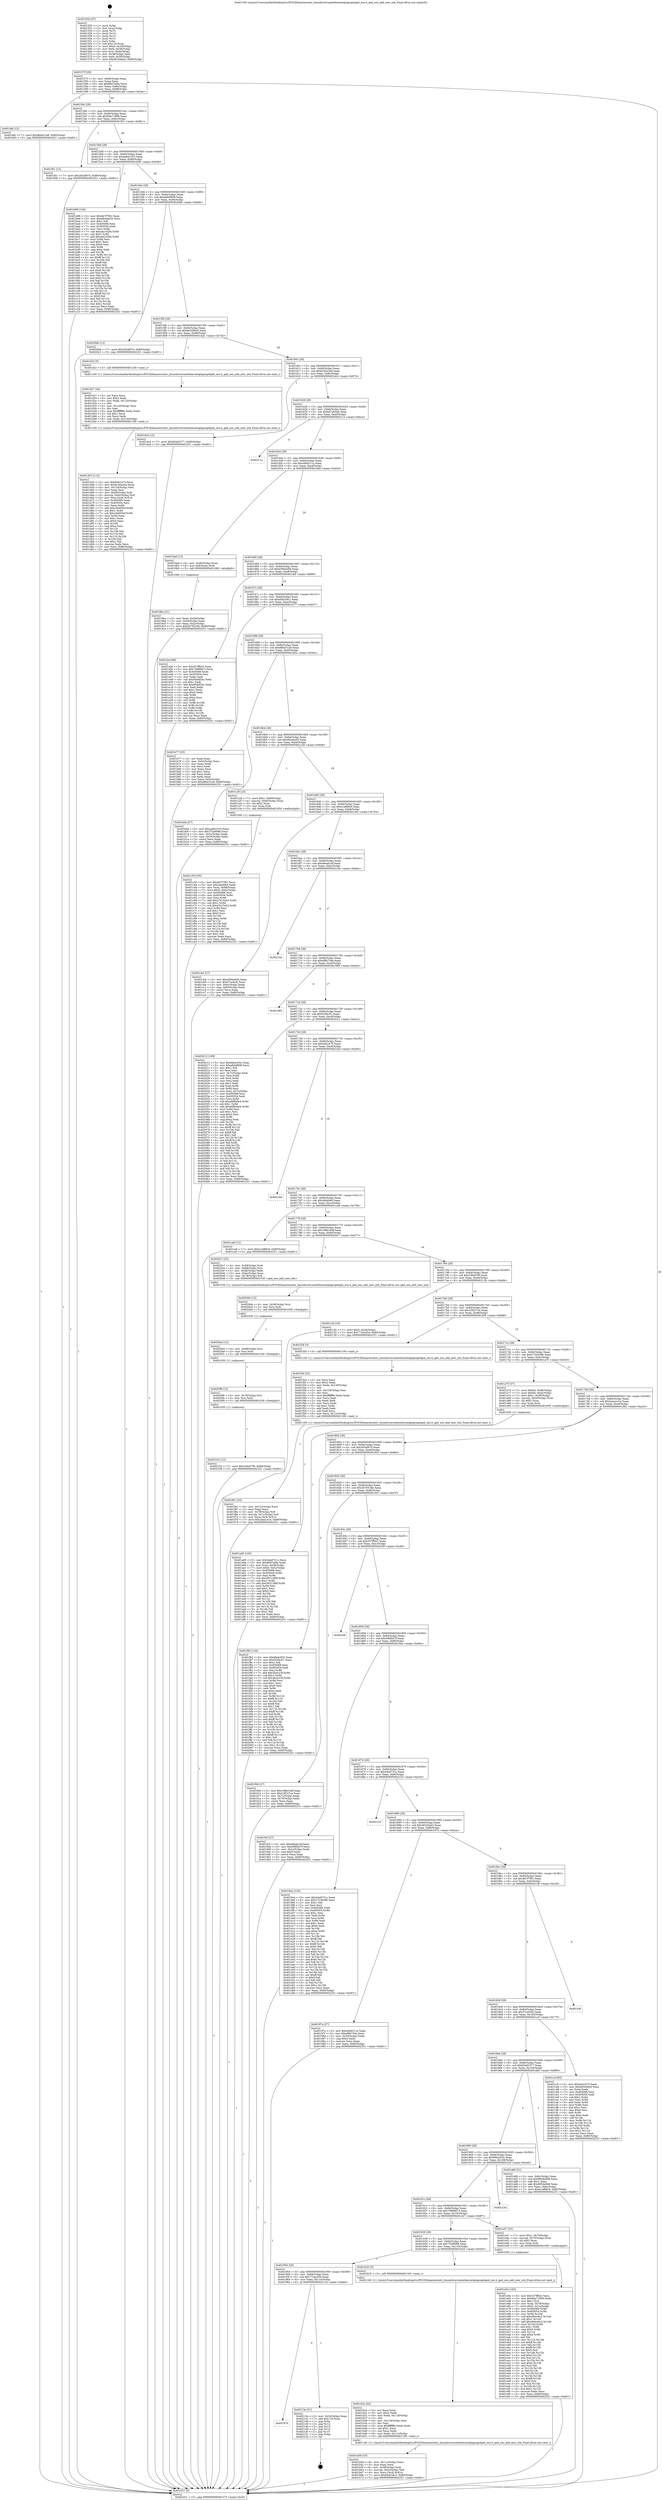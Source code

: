 digraph "0x401550" {
  label = "0x401550 (/mnt/c/Users/mathe/Desktop/tcc/POCII/binaries/extr_linuxdriversnetethernetqlogicqedqed_ooo.h_qed_ooo_add_new_isle_Final-ollvm.out::main(0))"
  labelloc = "t"
  node[shape=record]

  Entry [label="",width=0.3,height=0.3,shape=circle,fillcolor=black,style=filled]
  "0x40157f" [label="{
     0x40157f [29]\l
     | [instrs]\l
     &nbsp;&nbsp;0x40157f \<+3\>: mov -0x80(%rbp),%eax\l
     &nbsp;&nbsp;0x401582 \<+2\>: mov %eax,%ecx\l
     &nbsp;&nbsp;0x401584 \<+6\>: sub $0x89d7af4e,%ecx\l
     &nbsp;&nbsp;0x40158a \<+6\>: mov %eax,-0x84(%rbp)\l
     &nbsp;&nbsp;0x401590 \<+6\>: mov %ecx,-0x88(%rbp)\l
     &nbsp;&nbsp;0x401596 \<+6\>: je 0000000000401afe \<main+0x5ae\>\l
  }"]
  "0x401afe" [label="{
     0x401afe [12]\l
     | [instrs]\l
     &nbsp;&nbsp;0x401afe \<+7\>: movl $0xd6be31a9,-0x80(%rbp)\l
     &nbsp;&nbsp;0x401b05 \<+5\>: jmp 0000000000402251 \<main+0xd01\>\l
  }"]
  "0x40159c" [label="{
     0x40159c [28]\l
     | [instrs]\l
     &nbsp;&nbsp;0x40159c \<+5\>: jmp 00000000004015a1 \<main+0x51\>\l
     &nbsp;&nbsp;0x4015a1 \<+6\>: mov -0x84(%rbp),%eax\l
     &nbsp;&nbsp;0x4015a7 \<+5\>: sub $0x9da71899,%eax\l
     &nbsp;&nbsp;0x4015ac \<+6\>: mov %eax,-0x8c(%rbp)\l
     &nbsp;&nbsp;0x4015b2 \<+6\>: je 0000000000401f01 \<main+0x9b1\>\l
  }"]
  Exit [label="",width=0.3,height=0.3,shape=circle,fillcolor=black,style=filled,peripheries=2]
  "0x401f01" [label="{
     0x401f01 [12]\l
     | [instrs]\l
     &nbsp;&nbsp;0x401f01 \<+7\>: movl $0x2b5af97d,-0x80(%rbp)\l
     &nbsp;&nbsp;0x401f08 \<+5\>: jmp 0000000000402251 \<main+0xd01\>\l
  }"]
  "0x4015b8" [label="{
     0x4015b8 [28]\l
     | [instrs]\l
     &nbsp;&nbsp;0x4015b8 \<+5\>: jmp 00000000004015bd \<main+0x6d\>\l
     &nbsp;&nbsp;0x4015bd \<+6\>: mov -0x84(%rbp),%eax\l
     &nbsp;&nbsp;0x4015c3 \<+5\>: sub $0xaa843103,%eax\l
     &nbsp;&nbsp;0x4015c8 \<+6\>: mov %eax,-0x90(%rbp)\l
     &nbsp;&nbsp;0x4015ce \<+6\>: je 0000000000401b98 \<main+0x648\>\l
  }"]
  "0x401970" [label="{
     0x401970\l
  }", style=dashed]
  "0x401b98" [label="{
     0x401b98 [144]\l
     | [instrs]\l
     &nbsp;&nbsp;0x401b98 \<+5\>: mov $0x4b7f7f91,%eax\l
     &nbsp;&nbsp;0x401b9d \<+5\>: mov $0xd92ebe55,%ecx\l
     &nbsp;&nbsp;0x401ba2 \<+2\>: mov $0x1,%dl\l
     &nbsp;&nbsp;0x401ba4 \<+7\>: mov 0x405068,%esi\l
     &nbsp;&nbsp;0x401bab \<+7\>: mov 0x405054,%edi\l
     &nbsp;&nbsp;0x401bb2 \<+3\>: mov %esi,%r8d\l
     &nbsp;&nbsp;0x401bb5 \<+7\>: sub $0xaea1d2f4,%r8d\l
     &nbsp;&nbsp;0x401bbc \<+4\>: sub $0x1,%r8d\l
     &nbsp;&nbsp;0x401bc0 \<+7\>: add $0xaea1d2f4,%r8d\l
     &nbsp;&nbsp;0x401bc7 \<+4\>: imul %r8d,%esi\l
     &nbsp;&nbsp;0x401bcb \<+3\>: and $0x1,%esi\l
     &nbsp;&nbsp;0x401bce \<+3\>: cmp $0x0,%esi\l
     &nbsp;&nbsp;0x401bd1 \<+4\>: sete %r9b\l
     &nbsp;&nbsp;0x401bd5 \<+3\>: cmp $0xa,%edi\l
     &nbsp;&nbsp;0x401bd8 \<+4\>: setl %r10b\l
     &nbsp;&nbsp;0x401bdc \<+3\>: mov %r9b,%r11b\l
     &nbsp;&nbsp;0x401bdf \<+4\>: xor $0xff,%r11b\l
     &nbsp;&nbsp;0x401be3 \<+3\>: mov %r10b,%bl\l
     &nbsp;&nbsp;0x401be6 \<+3\>: xor $0xff,%bl\l
     &nbsp;&nbsp;0x401be9 \<+3\>: xor $0x0,%dl\l
     &nbsp;&nbsp;0x401bec \<+3\>: mov %r11b,%r14b\l
     &nbsp;&nbsp;0x401bef \<+4\>: and $0x0,%r14b\l
     &nbsp;&nbsp;0x401bf3 \<+3\>: and %dl,%r9b\l
     &nbsp;&nbsp;0x401bf6 \<+3\>: mov %bl,%r15b\l
     &nbsp;&nbsp;0x401bf9 \<+4\>: and $0x0,%r15b\l
     &nbsp;&nbsp;0x401bfd \<+3\>: and %dl,%r10b\l
     &nbsp;&nbsp;0x401c00 \<+3\>: or %r9b,%r14b\l
     &nbsp;&nbsp;0x401c03 \<+3\>: or %r10b,%r15b\l
     &nbsp;&nbsp;0x401c06 \<+3\>: xor %r15b,%r14b\l
     &nbsp;&nbsp;0x401c09 \<+3\>: or %bl,%r11b\l
     &nbsp;&nbsp;0x401c0c \<+4\>: xor $0xff,%r11b\l
     &nbsp;&nbsp;0x401c10 \<+3\>: or $0x0,%dl\l
     &nbsp;&nbsp;0x401c13 \<+3\>: and %dl,%r11b\l
     &nbsp;&nbsp;0x401c16 \<+3\>: or %r11b,%r14b\l
     &nbsp;&nbsp;0x401c19 \<+4\>: test $0x1,%r14b\l
     &nbsp;&nbsp;0x401c1d \<+3\>: cmovne %ecx,%eax\l
     &nbsp;&nbsp;0x401c20 \<+3\>: mov %eax,-0x80(%rbp)\l
     &nbsp;&nbsp;0x401c23 \<+5\>: jmp 0000000000402251 \<main+0xd01\>\l
  }"]
  "0x4015d4" [label="{
     0x4015d4 [28]\l
     | [instrs]\l
     &nbsp;&nbsp;0x4015d4 \<+5\>: jmp 00000000004015d9 \<main+0x89\>\l
     &nbsp;&nbsp;0x4015d9 \<+6\>: mov -0x84(%rbp),%eax\l
     &nbsp;&nbsp;0x4015df \<+5\>: sub $0xafeb9808,%eax\l
     &nbsp;&nbsp;0x4015e4 \<+6\>: mov %eax,-0x94(%rbp)\l
     &nbsp;&nbsp;0x4015ea \<+6\>: je 00000000004020bb \<main+0xb6b\>\l
  }"]
  "0x40213e" [label="{
     0x40213e [21]\l
     | [instrs]\l
     &nbsp;&nbsp;0x40213e \<+3\>: mov -0x34(%rbp),%eax\l
     &nbsp;&nbsp;0x402141 \<+7\>: add $0x118,%rsp\l
     &nbsp;&nbsp;0x402148 \<+1\>: pop %rbx\l
     &nbsp;&nbsp;0x402149 \<+2\>: pop %r12\l
     &nbsp;&nbsp;0x40214b \<+2\>: pop %r13\l
     &nbsp;&nbsp;0x40214d \<+2\>: pop %r14\l
     &nbsp;&nbsp;0x40214f \<+2\>: pop %r15\l
     &nbsp;&nbsp;0x402151 \<+1\>: pop %rbp\l
     &nbsp;&nbsp;0x402152 \<+1\>: ret\l
  }"]
  "0x4020bb" [label="{
     0x4020bb [12]\l
     | [instrs]\l
     &nbsp;&nbsp;0x4020bb \<+7\>: movl $0x2b5af97d,-0x80(%rbp)\l
     &nbsp;&nbsp;0x4020c2 \<+5\>: jmp 0000000000402251 \<main+0xd01\>\l
  }"]
  "0x4015f0" [label="{
     0x4015f0 [28]\l
     | [instrs]\l
     &nbsp;&nbsp;0x4015f0 \<+5\>: jmp 00000000004015f5 \<main+0xa5\>\l
     &nbsp;&nbsp;0x4015f5 \<+6\>: mov -0x84(%rbp),%eax\l
     &nbsp;&nbsp;0x4015fb \<+5\>: sub $0xbb5456c0,%eax\l
     &nbsp;&nbsp;0x401600 \<+6\>: mov %eax,-0x98(%rbp)\l
     &nbsp;&nbsp;0x401606 \<+6\>: je 0000000000401d22 \<main+0x7d2\>\l
  }"]
  "0x402102" [label="{
     0x402102 [12]\l
     | [instrs]\l
     &nbsp;&nbsp;0x402102 \<+7\>: movl $0x236a07f9,-0x80(%rbp)\l
     &nbsp;&nbsp;0x402109 \<+5\>: jmp 0000000000402251 \<main+0xd01\>\l
  }"]
  "0x401d22" [label="{
     0x401d22 [5]\l
     | [instrs]\l
     &nbsp;&nbsp;0x401d22 \<+5\>: call 0000000000401160 \<next_i\>\l
     | [calls]\l
     &nbsp;&nbsp;0x401160 \{1\} (/mnt/c/Users/mathe/Desktop/tcc/POCII/binaries/extr_linuxdriversnetethernetqlogicqedqed_ooo.h_qed_ooo_add_new_isle_Final-ollvm.out::next_i)\l
  }"]
  "0x40160c" [label="{
     0x40160c [28]\l
     | [instrs]\l
     &nbsp;&nbsp;0x40160c \<+5\>: jmp 0000000000401611 \<main+0xc1\>\l
     &nbsp;&nbsp;0x401611 \<+6\>: mov -0x84(%rbp),%eax\l
     &nbsp;&nbsp;0x401617 \<+5\>: sub $0xbc30a3ed,%eax\l
     &nbsp;&nbsp;0x40161c \<+6\>: mov %eax,-0x9c(%rbp)\l
     &nbsp;&nbsp;0x401622 \<+6\>: je 0000000000401dc4 \<main+0x874\>\l
  }"]
  "0x4020f6" [label="{
     0x4020f6 [12]\l
     | [instrs]\l
     &nbsp;&nbsp;0x4020f6 \<+4\>: mov -0x78(%rbp),%rsi\l
     &nbsp;&nbsp;0x4020fa \<+3\>: mov %rsi,%rdi\l
     &nbsp;&nbsp;0x4020fd \<+5\>: call 0000000000401030 \<free@plt\>\l
     | [calls]\l
     &nbsp;&nbsp;0x401030 \{1\} (unknown)\l
  }"]
  "0x401dc4" [label="{
     0x401dc4 [12]\l
     | [instrs]\l
     &nbsp;&nbsp;0x401dc4 \<+7\>: movl $0x65a62377,-0x80(%rbp)\l
     &nbsp;&nbsp;0x401dcb \<+5\>: jmp 0000000000402251 \<main+0xd01\>\l
  }"]
  "0x401628" [label="{
     0x401628 [28]\l
     | [instrs]\l
     &nbsp;&nbsp;0x401628 \<+5\>: jmp 000000000040162d \<main+0xdd\>\l
     &nbsp;&nbsp;0x40162d \<+6\>: mov -0x84(%rbp),%eax\l
     &nbsp;&nbsp;0x401633 \<+5\>: sub $0xbd7ab0a6,%eax\l
     &nbsp;&nbsp;0x401638 \<+6\>: mov %eax,-0xa0(%rbp)\l
     &nbsp;&nbsp;0x40163e \<+6\>: je 000000000040211a \<main+0xbca\>\l
  }"]
  "0x4020ea" [label="{
     0x4020ea [12]\l
     | [instrs]\l
     &nbsp;&nbsp;0x4020ea \<+4\>: mov -0x68(%rbp),%rsi\l
     &nbsp;&nbsp;0x4020ee \<+3\>: mov %rsi,%rdi\l
     &nbsp;&nbsp;0x4020f1 \<+5\>: call 0000000000401030 \<free@plt\>\l
     | [calls]\l
     &nbsp;&nbsp;0x401030 \{1\} (unknown)\l
  }"]
  "0x40211a" [label="{
     0x40211a\l
  }", style=dashed]
  "0x401644" [label="{
     0x401644 [28]\l
     | [instrs]\l
     &nbsp;&nbsp;0x401644 \<+5\>: jmp 0000000000401649 \<main+0xf9\>\l
     &nbsp;&nbsp;0x401649 \<+6\>: mov -0x84(%rbp),%eax\l
     &nbsp;&nbsp;0x40164f \<+5\>: sub $0xc6b8311a,%eax\l
     &nbsp;&nbsp;0x401654 \<+6\>: mov %eax,-0xa4(%rbp)\l
     &nbsp;&nbsp;0x40165a \<+6\>: je 00000000004019ad \<main+0x45d\>\l
  }"]
  "0x4020de" [label="{
     0x4020de [12]\l
     | [instrs]\l
     &nbsp;&nbsp;0x4020de \<+4\>: mov -0x58(%rbp),%rsi\l
     &nbsp;&nbsp;0x4020e2 \<+3\>: mov %rsi,%rdi\l
     &nbsp;&nbsp;0x4020e5 \<+5\>: call 0000000000401030 \<free@plt\>\l
     | [calls]\l
     &nbsp;&nbsp;0x401030 \{1\} (unknown)\l
  }"]
  "0x4019ad" [label="{
     0x4019ad [13]\l
     | [instrs]\l
     &nbsp;&nbsp;0x4019ad \<+4\>: mov -0x40(%rbp),%rax\l
     &nbsp;&nbsp;0x4019b1 \<+4\>: mov 0x8(%rax),%rdi\l
     &nbsp;&nbsp;0x4019b5 \<+5\>: call 0000000000401060 \<atoi@plt\>\l
     | [calls]\l
     &nbsp;&nbsp;0x401060 \{1\} (unknown)\l
  }"]
  "0x401660" [label="{
     0x401660 [28]\l
     | [instrs]\l
     &nbsp;&nbsp;0x401660 \<+5\>: jmp 0000000000401665 \<main+0x115\>\l
     &nbsp;&nbsp;0x401665 \<+6\>: mov -0x84(%rbp),%eax\l
     &nbsp;&nbsp;0x40166b \<+5\>: sub $0xd3944e9d,%eax\l
     &nbsp;&nbsp;0x401670 \<+6\>: mov %eax,-0xa8(%rbp)\l
     &nbsp;&nbsp;0x401676 \<+6\>: je 0000000000401def \<main+0x89f\>\l
  }"]
  "0x401f61" [label="{
     0x401f61 [33]\l
     | [instrs]\l
     &nbsp;&nbsp;0x401f61 \<+6\>: mov -0x12c(%rbp),%ecx\l
     &nbsp;&nbsp;0x401f67 \<+3\>: imul %eax,%ecx\l
     &nbsp;&nbsp;0x401f6a \<+4\>: mov -0x78(%rbp),%r8\l
     &nbsp;&nbsp;0x401f6e \<+4\>: movslq -0x7c(%rbp),%r9\l
     &nbsp;&nbsp;0x401f72 \<+4\>: mov %ecx,(%r8,%r9,4)\l
     &nbsp;&nbsp;0x401f76 \<+7\>: movl $0x2aea1e14,-0x80(%rbp)\l
     &nbsp;&nbsp;0x401f7d \<+5\>: jmp 0000000000402251 \<main+0xd01\>\l
  }"]
  "0x401def" [label="{
     0x401def [88]\l
     | [instrs]\l
     &nbsp;&nbsp;0x401def \<+5\>: mov $0x337ff5e2,%eax\l
     &nbsp;&nbsp;0x401df4 \<+5\>: mov $0x73898813,%ecx\l
     &nbsp;&nbsp;0x401df9 \<+7\>: mov 0x405068,%edx\l
     &nbsp;&nbsp;0x401e00 \<+7\>: mov 0x405054,%esi\l
     &nbsp;&nbsp;0x401e07 \<+2\>: mov %edx,%edi\l
     &nbsp;&nbsp;0x401e09 \<+6\>: sub $0x95ddf24c,%edi\l
     &nbsp;&nbsp;0x401e0f \<+3\>: sub $0x1,%edi\l
     &nbsp;&nbsp;0x401e12 \<+6\>: add $0x95ddf24c,%edi\l
     &nbsp;&nbsp;0x401e18 \<+3\>: imul %edi,%edx\l
     &nbsp;&nbsp;0x401e1b \<+3\>: and $0x1,%edx\l
     &nbsp;&nbsp;0x401e1e \<+3\>: cmp $0x0,%edx\l
     &nbsp;&nbsp;0x401e21 \<+4\>: sete %r8b\l
     &nbsp;&nbsp;0x401e25 \<+3\>: cmp $0xa,%esi\l
     &nbsp;&nbsp;0x401e28 \<+4\>: setl %r9b\l
     &nbsp;&nbsp;0x401e2c \<+3\>: mov %r8b,%r10b\l
     &nbsp;&nbsp;0x401e2f \<+3\>: and %r9b,%r10b\l
     &nbsp;&nbsp;0x401e32 \<+3\>: xor %r9b,%r8b\l
     &nbsp;&nbsp;0x401e35 \<+3\>: or %r8b,%r10b\l
     &nbsp;&nbsp;0x401e38 \<+4\>: test $0x1,%r10b\l
     &nbsp;&nbsp;0x401e3c \<+3\>: cmovne %ecx,%eax\l
     &nbsp;&nbsp;0x401e3f \<+3\>: mov %eax,-0x80(%rbp)\l
     &nbsp;&nbsp;0x401e42 \<+5\>: jmp 0000000000402251 \<main+0xd01\>\l
  }"]
  "0x40167c" [label="{
     0x40167c [28]\l
     | [instrs]\l
     &nbsp;&nbsp;0x40167c \<+5\>: jmp 0000000000401681 \<main+0x131\>\l
     &nbsp;&nbsp;0x401681 \<+6\>: mov -0x84(%rbp),%eax\l
     &nbsp;&nbsp;0x401687 \<+5\>: sub $0xd5dc3dc1,%eax\l
     &nbsp;&nbsp;0x40168c \<+6\>: mov %eax,-0xac(%rbp)\l
     &nbsp;&nbsp;0x401692 \<+6\>: je 0000000000401b77 \<main+0x627\>\l
  }"]
  "0x401f2d" [label="{
     0x401f2d [52]\l
     | [instrs]\l
     &nbsp;&nbsp;0x401f2d \<+2\>: xor %ecx,%ecx\l
     &nbsp;&nbsp;0x401f2f \<+5\>: mov $0x2,%edx\l
     &nbsp;&nbsp;0x401f34 \<+6\>: mov %edx,-0x128(%rbp)\l
     &nbsp;&nbsp;0x401f3a \<+1\>: cltd\l
     &nbsp;&nbsp;0x401f3b \<+6\>: mov -0x128(%rbp),%esi\l
     &nbsp;&nbsp;0x401f41 \<+2\>: idiv %esi\l
     &nbsp;&nbsp;0x401f43 \<+6\>: imul $0xfffffffe,%edx,%edx\l
     &nbsp;&nbsp;0x401f49 \<+2\>: mov %ecx,%edi\l
     &nbsp;&nbsp;0x401f4b \<+2\>: sub %edx,%edi\l
     &nbsp;&nbsp;0x401f4d \<+2\>: mov %ecx,%edx\l
     &nbsp;&nbsp;0x401f4f \<+3\>: sub $0x1,%edx\l
     &nbsp;&nbsp;0x401f52 \<+2\>: add %edx,%edi\l
     &nbsp;&nbsp;0x401f54 \<+2\>: sub %edi,%ecx\l
     &nbsp;&nbsp;0x401f56 \<+6\>: mov %ecx,-0x12c(%rbp)\l
     &nbsp;&nbsp;0x401f5c \<+5\>: call 0000000000401160 \<next_i\>\l
     | [calls]\l
     &nbsp;&nbsp;0x401160 \{1\} (/mnt/c/Users/mathe/Desktop/tcc/POCII/binaries/extr_linuxdriversnetethernetqlogicqedqed_ooo.h_qed_ooo_add_new_isle_Final-ollvm.out::next_i)\l
  }"]
  "0x401b77" [label="{
     0x401b77 [33]\l
     | [instrs]\l
     &nbsp;&nbsp;0x401b77 \<+2\>: xor %eax,%eax\l
     &nbsp;&nbsp;0x401b79 \<+3\>: mov -0x5c(%rbp),%ecx\l
     &nbsp;&nbsp;0x401b7c \<+2\>: mov %eax,%edx\l
     &nbsp;&nbsp;0x401b7e \<+2\>: sub %ecx,%edx\l
     &nbsp;&nbsp;0x401b80 \<+2\>: mov %eax,%ecx\l
     &nbsp;&nbsp;0x401b82 \<+3\>: sub $0x1,%ecx\l
     &nbsp;&nbsp;0x401b85 \<+2\>: add %ecx,%edx\l
     &nbsp;&nbsp;0x401b87 \<+2\>: sub %edx,%eax\l
     &nbsp;&nbsp;0x401b89 \<+3\>: mov %eax,-0x5c(%rbp)\l
     &nbsp;&nbsp;0x401b8c \<+7\>: movl $0xd6be31a9,-0x80(%rbp)\l
     &nbsp;&nbsp;0x401b93 \<+5\>: jmp 0000000000402251 \<main+0xd01\>\l
  }"]
  "0x401698" [label="{
     0x401698 [28]\l
     | [instrs]\l
     &nbsp;&nbsp;0x401698 \<+5\>: jmp 000000000040169d \<main+0x14d\>\l
     &nbsp;&nbsp;0x40169d \<+6\>: mov -0x84(%rbp),%eax\l
     &nbsp;&nbsp;0x4016a3 \<+5\>: sub $0xd6be31a9,%eax\l
     &nbsp;&nbsp;0x4016a8 \<+6\>: mov %eax,-0xb0(%rbp)\l
     &nbsp;&nbsp;0x4016ae \<+6\>: je 0000000000401b0a \<main+0x5ba\>\l
  }"]
  "0x401e5e" [label="{
     0x401e5e [163]\l
     | [instrs]\l
     &nbsp;&nbsp;0x401e5e \<+5\>: mov $0x337ff5e2,%ecx\l
     &nbsp;&nbsp;0x401e63 \<+5\>: mov $0x9da71899,%edx\l
     &nbsp;&nbsp;0x401e68 \<+3\>: mov $0x1,%sil\l
     &nbsp;&nbsp;0x401e6b \<+4\>: mov %rax,-0x78(%rbp)\l
     &nbsp;&nbsp;0x401e6f \<+7\>: movl $0x0,-0x7c(%rbp)\l
     &nbsp;&nbsp;0x401e76 \<+8\>: mov 0x405068,%r8d\l
     &nbsp;&nbsp;0x401e7e \<+8\>: mov 0x405054,%r9d\l
     &nbsp;&nbsp;0x401e86 \<+3\>: mov %r8d,%r10d\l
     &nbsp;&nbsp;0x401e89 \<+7\>: sub $0xe6dcc6c2,%r10d\l
     &nbsp;&nbsp;0x401e90 \<+4\>: sub $0x1,%r10d\l
     &nbsp;&nbsp;0x401e94 \<+7\>: add $0xe6dcc6c2,%r10d\l
     &nbsp;&nbsp;0x401e9b \<+4\>: imul %r10d,%r8d\l
     &nbsp;&nbsp;0x401e9f \<+4\>: and $0x1,%r8d\l
     &nbsp;&nbsp;0x401ea3 \<+4\>: cmp $0x0,%r8d\l
     &nbsp;&nbsp;0x401ea7 \<+4\>: sete %r11b\l
     &nbsp;&nbsp;0x401eab \<+4\>: cmp $0xa,%r9d\l
     &nbsp;&nbsp;0x401eaf \<+3\>: setl %bl\l
     &nbsp;&nbsp;0x401eb2 \<+3\>: mov %r11b,%r14b\l
     &nbsp;&nbsp;0x401eb5 \<+4\>: xor $0xff,%r14b\l
     &nbsp;&nbsp;0x401eb9 \<+3\>: mov %bl,%r15b\l
     &nbsp;&nbsp;0x401ebc \<+4\>: xor $0xff,%r15b\l
     &nbsp;&nbsp;0x401ec0 \<+4\>: xor $0x0,%sil\l
     &nbsp;&nbsp;0x401ec4 \<+3\>: mov %r14b,%r12b\l
     &nbsp;&nbsp;0x401ec7 \<+4\>: and $0x0,%r12b\l
     &nbsp;&nbsp;0x401ecb \<+3\>: and %sil,%r11b\l
     &nbsp;&nbsp;0x401ece \<+3\>: mov %r15b,%r13b\l
     &nbsp;&nbsp;0x401ed1 \<+4\>: and $0x0,%r13b\l
     &nbsp;&nbsp;0x401ed5 \<+3\>: and %sil,%bl\l
     &nbsp;&nbsp;0x401ed8 \<+3\>: or %r11b,%r12b\l
     &nbsp;&nbsp;0x401edb \<+3\>: or %bl,%r13b\l
     &nbsp;&nbsp;0x401ede \<+3\>: xor %r13b,%r12b\l
     &nbsp;&nbsp;0x401ee1 \<+3\>: or %r15b,%r14b\l
     &nbsp;&nbsp;0x401ee4 \<+4\>: xor $0xff,%r14b\l
     &nbsp;&nbsp;0x401ee8 \<+4\>: or $0x0,%sil\l
     &nbsp;&nbsp;0x401eec \<+3\>: and %sil,%r14b\l
     &nbsp;&nbsp;0x401eef \<+3\>: or %r14b,%r12b\l
     &nbsp;&nbsp;0x401ef2 \<+4\>: test $0x1,%r12b\l
     &nbsp;&nbsp;0x401ef6 \<+3\>: cmovne %edx,%ecx\l
     &nbsp;&nbsp;0x401ef9 \<+3\>: mov %ecx,-0x80(%rbp)\l
     &nbsp;&nbsp;0x401efc \<+5\>: jmp 0000000000402251 \<main+0xd01\>\l
  }"]
  "0x401b0a" [label="{
     0x401b0a [27]\l
     | [instrs]\l
     &nbsp;&nbsp;0x401b0a \<+5\>: mov $0xaa843103,%eax\l
     &nbsp;&nbsp;0x401b0f \<+5\>: mov $0x752bf088,%ecx\l
     &nbsp;&nbsp;0x401b14 \<+3\>: mov -0x5c(%rbp),%edx\l
     &nbsp;&nbsp;0x401b17 \<+3\>: cmp -0x50(%rbp),%edx\l
     &nbsp;&nbsp;0x401b1a \<+3\>: cmovl %ecx,%eax\l
     &nbsp;&nbsp;0x401b1d \<+3\>: mov %eax,-0x80(%rbp)\l
     &nbsp;&nbsp;0x401b20 \<+5\>: jmp 0000000000402251 \<main+0xd01\>\l
  }"]
  "0x4016b4" [label="{
     0x4016b4 [28]\l
     | [instrs]\l
     &nbsp;&nbsp;0x4016b4 \<+5\>: jmp 00000000004016b9 \<main+0x169\>\l
     &nbsp;&nbsp;0x4016b9 \<+6\>: mov -0x84(%rbp),%eax\l
     &nbsp;&nbsp;0x4016bf \<+5\>: sub $0xd92ebe55,%eax\l
     &nbsp;&nbsp;0x4016c4 \<+6\>: mov %eax,-0xb4(%rbp)\l
     &nbsp;&nbsp;0x4016ca \<+6\>: je 0000000000401c28 \<main+0x6d8\>\l
  }"]
  "0x401d53" [label="{
     0x401d53 [113]\l
     | [instrs]\l
     &nbsp;&nbsp;0x401d53 \<+5\>: mov $0xbd41b75,%ecx\l
     &nbsp;&nbsp;0x401d58 \<+5\>: mov $0xbc30a3ed,%edx\l
     &nbsp;&nbsp;0x401d5d \<+6\>: mov -0x124(%rbp),%esi\l
     &nbsp;&nbsp;0x401d63 \<+3\>: imul %eax,%esi\l
     &nbsp;&nbsp;0x401d66 \<+4\>: mov -0x68(%rbp),%rdi\l
     &nbsp;&nbsp;0x401d6a \<+4\>: movslq -0x6c(%rbp),%r8\l
     &nbsp;&nbsp;0x401d6e \<+4\>: mov %esi,(%rdi,%r8,4)\l
     &nbsp;&nbsp;0x401d72 \<+7\>: mov 0x405068,%eax\l
     &nbsp;&nbsp;0x401d79 \<+7\>: mov 0x405054,%esi\l
     &nbsp;&nbsp;0x401d80 \<+3\>: mov %eax,%r9d\l
     &nbsp;&nbsp;0x401d83 \<+7\>: add $0xc3dd55ef,%r9d\l
     &nbsp;&nbsp;0x401d8a \<+4\>: sub $0x1,%r9d\l
     &nbsp;&nbsp;0x401d8e \<+7\>: sub $0xc3dd55ef,%r9d\l
     &nbsp;&nbsp;0x401d95 \<+4\>: imul %r9d,%eax\l
     &nbsp;&nbsp;0x401d99 \<+3\>: and $0x1,%eax\l
     &nbsp;&nbsp;0x401d9c \<+3\>: cmp $0x0,%eax\l
     &nbsp;&nbsp;0x401d9f \<+4\>: sete %r10b\l
     &nbsp;&nbsp;0x401da3 \<+3\>: cmp $0xa,%esi\l
     &nbsp;&nbsp;0x401da6 \<+4\>: setl %r11b\l
     &nbsp;&nbsp;0x401daa \<+3\>: mov %r10b,%bl\l
     &nbsp;&nbsp;0x401dad \<+3\>: and %r11b,%bl\l
     &nbsp;&nbsp;0x401db0 \<+3\>: xor %r11b,%r10b\l
     &nbsp;&nbsp;0x401db3 \<+3\>: or %r10b,%bl\l
     &nbsp;&nbsp;0x401db6 \<+3\>: test $0x1,%bl\l
     &nbsp;&nbsp;0x401db9 \<+3\>: cmovne %edx,%ecx\l
     &nbsp;&nbsp;0x401dbc \<+3\>: mov %ecx,-0x80(%rbp)\l
     &nbsp;&nbsp;0x401dbf \<+5\>: jmp 0000000000402251 \<main+0xd01\>\l
  }"]
  "0x401c28" [label="{
     0x401c28 [23]\l
     | [instrs]\l
     &nbsp;&nbsp;0x401c28 \<+7\>: movl $0x1,-0x60(%rbp)\l
     &nbsp;&nbsp;0x401c2f \<+4\>: movslq -0x60(%rbp),%rax\l
     &nbsp;&nbsp;0x401c33 \<+4\>: shl $0x2,%rax\l
     &nbsp;&nbsp;0x401c37 \<+3\>: mov %rax,%rdi\l
     &nbsp;&nbsp;0x401c3a \<+5\>: call 0000000000401050 \<malloc@plt\>\l
     | [calls]\l
     &nbsp;&nbsp;0x401050 \{1\} (unknown)\l
  }"]
  "0x4016d0" [label="{
     0x4016d0 [28]\l
     | [instrs]\l
     &nbsp;&nbsp;0x4016d0 \<+5\>: jmp 00000000004016d5 \<main+0x185\>\l
     &nbsp;&nbsp;0x4016d5 \<+6\>: mov -0x84(%rbp),%eax\l
     &nbsp;&nbsp;0x4016db \<+5\>: sub $0xe1af86c9,%eax\l
     &nbsp;&nbsp;0x4016e0 \<+6\>: mov %eax,-0xb8(%rbp)\l
     &nbsp;&nbsp;0x4016e6 \<+6\>: je 0000000000401cb4 \<main+0x764\>\l
  }"]
  "0x401d27" [label="{
     0x401d27 [44]\l
     | [instrs]\l
     &nbsp;&nbsp;0x401d27 \<+2\>: xor %ecx,%ecx\l
     &nbsp;&nbsp;0x401d29 \<+5\>: mov $0x2,%edx\l
     &nbsp;&nbsp;0x401d2e \<+6\>: mov %edx,-0x120(%rbp)\l
     &nbsp;&nbsp;0x401d34 \<+1\>: cltd\l
     &nbsp;&nbsp;0x401d35 \<+6\>: mov -0x120(%rbp),%esi\l
     &nbsp;&nbsp;0x401d3b \<+2\>: idiv %esi\l
     &nbsp;&nbsp;0x401d3d \<+6\>: imul $0xfffffffe,%edx,%edx\l
     &nbsp;&nbsp;0x401d43 \<+3\>: sub $0x1,%ecx\l
     &nbsp;&nbsp;0x401d46 \<+2\>: sub %ecx,%edx\l
     &nbsp;&nbsp;0x401d48 \<+6\>: mov %edx,-0x124(%rbp)\l
     &nbsp;&nbsp;0x401d4e \<+5\>: call 0000000000401160 \<next_i\>\l
     | [calls]\l
     &nbsp;&nbsp;0x401160 \{1\} (/mnt/c/Users/mathe/Desktop/tcc/POCII/binaries/extr_linuxdriversnetethernetqlogicqedqed_ooo.h_qed_ooo_add_new_isle_Final-ollvm.out::next_i)\l
  }"]
  "0x401cb4" [label="{
     0x401cb4 [27]\l
     | [instrs]\l
     &nbsp;&nbsp;0x401cb4 \<+5\>: mov $0xd3944e9d,%eax\l
     &nbsp;&nbsp;0x401cb9 \<+5\>: mov $0x57ac6cf2,%ecx\l
     &nbsp;&nbsp;0x401cbe \<+3\>: mov -0x6c(%rbp),%edx\l
     &nbsp;&nbsp;0x401cc1 \<+3\>: cmp -0x60(%rbp),%edx\l
     &nbsp;&nbsp;0x401cc4 \<+3\>: cmovl %ecx,%eax\l
     &nbsp;&nbsp;0x401cc7 \<+3\>: mov %eax,-0x80(%rbp)\l
     &nbsp;&nbsp;0x401cca \<+5\>: jmp 0000000000402251 \<main+0xd01\>\l
  }"]
  "0x4016ec" [label="{
     0x4016ec [28]\l
     | [instrs]\l
     &nbsp;&nbsp;0x4016ec \<+5\>: jmp 00000000004016f1 \<main+0x1a1\>\l
     &nbsp;&nbsp;0x4016f1 \<+6\>: mov -0x84(%rbp),%eax\l
     &nbsp;&nbsp;0x4016f7 \<+5\>: sub $0xe8eab1ef,%eax\l
     &nbsp;&nbsp;0x4016fc \<+6\>: mov %eax,-0xbc(%rbp)\l
     &nbsp;&nbsp;0x401702 \<+6\>: je 000000000040210e \<main+0xbbe\>\l
  }"]
  "0x401c3f" [label="{
     0x401c3f [105]\l
     | [instrs]\l
     &nbsp;&nbsp;0x401c3f \<+5\>: mov $0x4b7f7f91,%ecx\l
     &nbsp;&nbsp;0x401c44 \<+5\>: mov $0xcbb4b84,%edx\l
     &nbsp;&nbsp;0x401c49 \<+4\>: mov %rax,-0x68(%rbp)\l
     &nbsp;&nbsp;0x401c4d \<+7\>: movl $0x0,-0x6c(%rbp)\l
     &nbsp;&nbsp;0x401c54 \<+7\>: mov 0x405068,%esi\l
     &nbsp;&nbsp;0x401c5b \<+8\>: mov 0x405054,%r8d\l
     &nbsp;&nbsp;0x401c63 \<+3\>: mov %esi,%r9d\l
     &nbsp;&nbsp;0x401c66 \<+7\>: add $0xe7b15cb3,%r9d\l
     &nbsp;&nbsp;0x401c6d \<+4\>: sub $0x1,%r9d\l
     &nbsp;&nbsp;0x401c71 \<+7\>: sub $0xe7b15cb3,%r9d\l
     &nbsp;&nbsp;0x401c78 \<+4\>: imul %r9d,%esi\l
     &nbsp;&nbsp;0x401c7c \<+3\>: and $0x1,%esi\l
     &nbsp;&nbsp;0x401c7f \<+3\>: cmp $0x0,%esi\l
     &nbsp;&nbsp;0x401c82 \<+4\>: sete %r10b\l
     &nbsp;&nbsp;0x401c86 \<+4\>: cmp $0xa,%r8d\l
     &nbsp;&nbsp;0x401c8a \<+4\>: setl %r11b\l
     &nbsp;&nbsp;0x401c8e \<+3\>: mov %r10b,%bl\l
     &nbsp;&nbsp;0x401c91 \<+3\>: and %r11b,%bl\l
     &nbsp;&nbsp;0x401c94 \<+3\>: xor %r11b,%r10b\l
     &nbsp;&nbsp;0x401c97 \<+3\>: or %r10b,%bl\l
     &nbsp;&nbsp;0x401c9a \<+3\>: test $0x1,%bl\l
     &nbsp;&nbsp;0x401c9d \<+3\>: cmovne %edx,%ecx\l
     &nbsp;&nbsp;0x401ca0 \<+3\>: mov %ecx,-0x80(%rbp)\l
     &nbsp;&nbsp;0x401ca3 \<+5\>: jmp 0000000000402251 \<main+0xd01\>\l
  }"]
  "0x40210e" [label="{
     0x40210e\l
  }", style=dashed]
  "0x401708" [label="{
     0x401708 [28]\l
     | [instrs]\l
     &nbsp;&nbsp;0x401708 \<+5\>: jmp 000000000040170d \<main+0x1bd\>\l
     &nbsp;&nbsp;0x40170d \<+6\>: mov -0x84(%rbp),%eax\l
     &nbsp;&nbsp;0x401713 \<+5\>: sub $0xef8b734e,%eax\l
     &nbsp;&nbsp;0x401718 \<+6\>: mov %eax,-0xc0(%rbp)\l
     &nbsp;&nbsp;0x40171e \<+6\>: je 0000000000401995 \<main+0x445\>\l
  }"]
  "0x401b56" [label="{
     0x401b56 [33]\l
     | [instrs]\l
     &nbsp;&nbsp;0x401b56 \<+6\>: mov -0x11c(%rbp),%ecx\l
     &nbsp;&nbsp;0x401b5c \<+3\>: imul %eax,%ecx\l
     &nbsp;&nbsp;0x401b5f \<+4\>: mov -0x58(%rbp),%rdi\l
     &nbsp;&nbsp;0x401b63 \<+4\>: movslq -0x5c(%rbp),%r8\l
     &nbsp;&nbsp;0x401b67 \<+4\>: mov %ecx,(%rdi,%r8,4)\l
     &nbsp;&nbsp;0x401b6b \<+7\>: movl $0xd5dc3dc1,-0x80(%rbp)\l
     &nbsp;&nbsp;0x401b72 \<+5\>: jmp 0000000000402251 \<main+0xd01\>\l
  }"]
  "0x401995" [label="{
     0x401995\l
  }", style=dashed]
  "0x401724" [label="{
     0x401724 [28]\l
     | [instrs]\l
     &nbsp;&nbsp;0x401724 \<+5\>: jmp 0000000000401729 \<main+0x1d9\>\l
     &nbsp;&nbsp;0x401729 \<+6\>: mov -0x84(%rbp),%eax\l
     &nbsp;&nbsp;0x40172f \<+5\>: sub $0xf22fbc51,%eax\l
     &nbsp;&nbsp;0x401734 \<+6\>: mov %eax,-0xc4(%rbp)\l
     &nbsp;&nbsp;0x40173a \<+6\>: je 0000000000402012 \<main+0xac2\>\l
  }"]
  "0x401b2a" [label="{
     0x401b2a [44]\l
     | [instrs]\l
     &nbsp;&nbsp;0x401b2a \<+2\>: xor %ecx,%ecx\l
     &nbsp;&nbsp;0x401b2c \<+5\>: mov $0x2,%edx\l
     &nbsp;&nbsp;0x401b31 \<+6\>: mov %edx,-0x118(%rbp)\l
     &nbsp;&nbsp;0x401b37 \<+1\>: cltd\l
     &nbsp;&nbsp;0x401b38 \<+6\>: mov -0x118(%rbp),%esi\l
     &nbsp;&nbsp;0x401b3e \<+2\>: idiv %esi\l
     &nbsp;&nbsp;0x401b40 \<+6\>: imul $0xfffffffe,%edx,%edx\l
     &nbsp;&nbsp;0x401b46 \<+3\>: sub $0x1,%ecx\l
     &nbsp;&nbsp;0x401b49 \<+2\>: sub %ecx,%edx\l
     &nbsp;&nbsp;0x401b4b \<+6\>: mov %edx,-0x11c(%rbp)\l
     &nbsp;&nbsp;0x401b51 \<+5\>: call 0000000000401160 \<next_i\>\l
     | [calls]\l
     &nbsp;&nbsp;0x401160 \{1\} (/mnt/c/Users/mathe/Desktop/tcc/POCII/binaries/extr_linuxdriversnetethernetqlogicqedqed_ooo.h_qed_ooo_add_new_isle_Final-ollvm.out::next_i)\l
  }"]
  "0x402012" [label="{
     0x402012 [169]\l
     | [instrs]\l
     &nbsp;&nbsp;0x402012 \<+5\>: mov $0x6fa4c932,%eax\l
     &nbsp;&nbsp;0x402017 \<+5\>: mov $0xafeb9808,%ecx\l
     &nbsp;&nbsp;0x40201c \<+2\>: mov $0x1,%dl\l
     &nbsp;&nbsp;0x40201e \<+2\>: xor %esi,%esi\l
     &nbsp;&nbsp;0x402020 \<+3\>: mov -0x7c(%rbp),%edi\l
     &nbsp;&nbsp;0x402023 \<+3\>: mov %esi,%r8d\l
     &nbsp;&nbsp;0x402026 \<+3\>: sub %edi,%r8d\l
     &nbsp;&nbsp;0x402029 \<+2\>: mov %esi,%edi\l
     &nbsp;&nbsp;0x40202b \<+3\>: sub $0x1,%edi\l
     &nbsp;&nbsp;0x40202e \<+3\>: add %edi,%r8d\l
     &nbsp;&nbsp;0x402031 \<+3\>: sub %r8d,%esi\l
     &nbsp;&nbsp;0x402034 \<+3\>: mov %esi,-0x7c(%rbp)\l
     &nbsp;&nbsp;0x402037 \<+7\>: mov 0x405068,%esi\l
     &nbsp;&nbsp;0x40203e \<+7\>: mov 0x405054,%edi\l
     &nbsp;&nbsp;0x402045 \<+3\>: mov %esi,%r8d\l
     &nbsp;&nbsp;0x402048 \<+7\>: sub $0xe6f84de4,%r8d\l
     &nbsp;&nbsp;0x40204f \<+4\>: sub $0x1,%r8d\l
     &nbsp;&nbsp;0x402053 \<+7\>: add $0xe6f84de4,%r8d\l
     &nbsp;&nbsp;0x40205a \<+4\>: imul %r8d,%esi\l
     &nbsp;&nbsp;0x40205e \<+3\>: and $0x1,%esi\l
     &nbsp;&nbsp;0x402061 \<+3\>: cmp $0x0,%esi\l
     &nbsp;&nbsp;0x402064 \<+4\>: sete %r9b\l
     &nbsp;&nbsp;0x402068 \<+3\>: cmp $0xa,%edi\l
     &nbsp;&nbsp;0x40206b \<+4\>: setl %r10b\l
     &nbsp;&nbsp;0x40206f \<+3\>: mov %r9b,%r11b\l
     &nbsp;&nbsp;0x402072 \<+4\>: xor $0xff,%r11b\l
     &nbsp;&nbsp;0x402076 \<+3\>: mov %r10b,%bl\l
     &nbsp;&nbsp;0x402079 \<+3\>: xor $0xff,%bl\l
     &nbsp;&nbsp;0x40207c \<+3\>: xor $0x1,%dl\l
     &nbsp;&nbsp;0x40207f \<+3\>: mov %r11b,%r14b\l
     &nbsp;&nbsp;0x402082 \<+4\>: and $0xff,%r14b\l
     &nbsp;&nbsp;0x402086 \<+3\>: and %dl,%r9b\l
     &nbsp;&nbsp;0x402089 \<+3\>: mov %bl,%r15b\l
     &nbsp;&nbsp;0x40208c \<+4\>: and $0xff,%r15b\l
     &nbsp;&nbsp;0x402090 \<+3\>: and %dl,%r10b\l
     &nbsp;&nbsp;0x402093 \<+3\>: or %r9b,%r14b\l
     &nbsp;&nbsp;0x402096 \<+3\>: or %r10b,%r15b\l
     &nbsp;&nbsp;0x402099 \<+3\>: xor %r15b,%r14b\l
     &nbsp;&nbsp;0x40209c \<+3\>: or %bl,%r11b\l
     &nbsp;&nbsp;0x40209f \<+4\>: xor $0xff,%r11b\l
     &nbsp;&nbsp;0x4020a3 \<+3\>: or $0x1,%dl\l
     &nbsp;&nbsp;0x4020a6 \<+3\>: and %dl,%r11b\l
     &nbsp;&nbsp;0x4020a9 \<+3\>: or %r11b,%r14b\l
     &nbsp;&nbsp;0x4020ac \<+4\>: test $0x1,%r14b\l
     &nbsp;&nbsp;0x4020b0 \<+3\>: cmovne %ecx,%eax\l
     &nbsp;&nbsp;0x4020b3 \<+3\>: mov %eax,-0x80(%rbp)\l
     &nbsp;&nbsp;0x4020b6 \<+5\>: jmp 0000000000402251 \<main+0xd01\>\l
  }"]
  "0x401740" [label="{
     0x401740 [28]\l
     | [instrs]\l
     &nbsp;&nbsp;0x401740 \<+5\>: jmp 0000000000401745 \<main+0x1f5\>\l
     &nbsp;&nbsp;0x401745 \<+6\>: mov -0x84(%rbp),%eax\l
     &nbsp;&nbsp;0x40174b \<+5\>: sub $0xbd41b75,%eax\l
     &nbsp;&nbsp;0x401750 \<+6\>: mov %eax,-0xc8(%rbp)\l
     &nbsp;&nbsp;0x401756 \<+6\>: je 00000000004021bd \<main+0xc6d\>\l
  }"]
  "0x401954" [label="{
     0x401954 [28]\l
     | [instrs]\l
     &nbsp;&nbsp;0x401954 \<+5\>: jmp 0000000000401959 \<main+0x409\>\l
     &nbsp;&nbsp;0x401959 \<+6\>: mov -0x84(%rbp),%eax\l
     &nbsp;&nbsp;0x40195f \<+5\>: sub $0x772acd34,%eax\l
     &nbsp;&nbsp;0x401964 \<+6\>: mov %eax,-0x114(%rbp)\l
     &nbsp;&nbsp;0x40196a \<+6\>: je 000000000040213e \<main+0xbee\>\l
  }"]
  "0x4021bd" [label="{
     0x4021bd\l
  }", style=dashed]
  "0x40175c" [label="{
     0x40175c [28]\l
     | [instrs]\l
     &nbsp;&nbsp;0x40175c \<+5\>: jmp 0000000000401761 \<main+0x211\>\l
     &nbsp;&nbsp;0x401761 \<+6\>: mov -0x84(%rbp),%eax\l
     &nbsp;&nbsp;0x401767 \<+5\>: sub $0xcbb4b84,%eax\l
     &nbsp;&nbsp;0x40176c \<+6\>: mov %eax,-0xcc(%rbp)\l
     &nbsp;&nbsp;0x401772 \<+6\>: je 0000000000401ca8 \<main+0x758\>\l
  }"]
  "0x401b25" [label="{
     0x401b25 [5]\l
     | [instrs]\l
     &nbsp;&nbsp;0x401b25 \<+5\>: call 0000000000401160 \<next_i\>\l
     | [calls]\l
     &nbsp;&nbsp;0x401160 \{1\} (/mnt/c/Users/mathe/Desktop/tcc/POCII/binaries/extr_linuxdriversnetethernetqlogicqedqed_ooo.h_qed_ooo_add_new_isle_Final-ollvm.out::next_i)\l
  }"]
  "0x401ca8" [label="{
     0x401ca8 [12]\l
     | [instrs]\l
     &nbsp;&nbsp;0x401ca8 \<+7\>: movl $0xe1af86c9,-0x80(%rbp)\l
     &nbsp;&nbsp;0x401caf \<+5\>: jmp 0000000000402251 \<main+0xd01\>\l
  }"]
  "0x401778" [label="{
     0x401778 [28]\l
     | [instrs]\l
     &nbsp;&nbsp;0x401778 \<+5\>: jmp 000000000040177d \<main+0x22d\>\l
     &nbsp;&nbsp;0x40177d \<+6\>: mov -0x84(%rbp),%eax\l
     &nbsp;&nbsp;0x401783 \<+5\>: sub $0x198b16df,%eax\l
     &nbsp;&nbsp;0x401788 \<+6\>: mov %eax,-0xd0(%rbp)\l
     &nbsp;&nbsp;0x40178e \<+6\>: je 00000000004020c7 \<main+0xb77\>\l
  }"]
  "0x401938" [label="{
     0x401938 [28]\l
     | [instrs]\l
     &nbsp;&nbsp;0x401938 \<+5\>: jmp 000000000040193d \<main+0x3ed\>\l
     &nbsp;&nbsp;0x40193d \<+6\>: mov -0x84(%rbp),%eax\l
     &nbsp;&nbsp;0x401943 \<+5\>: sub $0x752bf088,%eax\l
     &nbsp;&nbsp;0x401948 \<+6\>: mov %eax,-0x110(%rbp)\l
     &nbsp;&nbsp;0x40194e \<+6\>: je 0000000000401b25 \<main+0x5d5\>\l
  }"]
  "0x4020c7" [label="{
     0x4020c7 [23]\l
     | [instrs]\l
     &nbsp;&nbsp;0x4020c7 \<+4\>: mov -0x58(%rbp),%rdi\l
     &nbsp;&nbsp;0x4020cb \<+4\>: mov -0x68(%rbp),%rsi\l
     &nbsp;&nbsp;0x4020cf \<+3\>: mov -0x48(%rbp),%edx\l
     &nbsp;&nbsp;0x4020d2 \<+3\>: mov -0x4c(%rbp),%ecx\l
     &nbsp;&nbsp;0x4020d5 \<+4\>: mov -0x78(%rbp),%r8\l
     &nbsp;&nbsp;0x4020d9 \<+5\>: call 0000000000401530 \<qed_ooo_add_new_isle\>\l
     | [calls]\l
     &nbsp;&nbsp;0x401530 \{1\} (/mnt/c/Users/mathe/Desktop/tcc/POCII/binaries/extr_linuxdriversnetethernetqlogicqedqed_ooo.h_qed_ooo_add_new_isle_Final-ollvm.out::qed_ooo_add_new_isle)\l
  }"]
  "0x401794" [label="{
     0x401794 [28]\l
     | [instrs]\l
     &nbsp;&nbsp;0x401794 \<+5\>: jmp 0000000000401799 \<main+0x249\>\l
     &nbsp;&nbsp;0x401799 \<+6\>: mov -0x84(%rbp),%eax\l
     &nbsp;&nbsp;0x40179f \<+5\>: sub $0x236a07f9,%eax\l
     &nbsp;&nbsp;0x4017a4 \<+6\>: mov %eax,-0xd4(%rbp)\l
     &nbsp;&nbsp;0x4017aa \<+6\>: je 000000000040212b \<main+0xbdb\>\l
  }"]
  "0x401e47" [label="{
     0x401e47 [23]\l
     | [instrs]\l
     &nbsp;&nbsp;0x401e47 \<+7\>: movl $0x1,-0x70(%rbp)\l
     &nbsp;&nbsp;0x401e4e \<+4\>: movslq -0x70(%rbp),%rax\l
     &nbsp;&nbsp;0x401e52 \<+4\>: shl $0x2,%rax\l
     &nbsp;&nbsp;0x401e56 \<+3\>: mov %rax,%rdi\l
     &nbsp;&nbsp;0x401e59 \<+5\>: call 0000000000401050 \<malloc@plt\>\l
     | [calls]\l
     &nbsp;&nbsp;0x401050 \{1\} (unknown)\l
  }"]
  "0x40212b" [label="{
     0x40212b [19]\l
     | [instrs]\l
     &nbsp;&nbsp;0x40212b \<+7\>: movl $0x0,-0x34(%rbp)\l
     &nbsp;&nbsp;0x402132 \<+7\>: movl $0x772acd34,-0x80(%rbp)\l
     &nbsp;&nbsp;0x402139 \<+5\>: jmp 0000000000402251 \<main+0xd01\>\l
  }"]
  "0x4017b0" [label="{
     0x4017b0 [28]\l
     | [instrs]\l
     &nbsp;&nbsp;0x4017b0 \<+5\>: jmp 00000000004017b5 \<main+0x265\>\l
     &nbsp;&nbsp;0x4017b5 \<+6\>: mov -0x84(%rbp),%eax\l
     &nbsp;&nbsp;0x4017bb \<+5\>: sub $0x23f227ce,%eax\l
     &nbsp;&nbsp;0x4017c0 \<+6\>: mov %eax,-0xd8(%rbp)\l
     &nbsp;&nbsp;0x4017c6 \<+6\>: je 0000000000401f28 \<main+0x9d8\>\l
  }"]
  "0x40191c" [label="{
     0x40191c [28]\l
     | [instrs]\l
     &nbsp;&nbsp;0x40191c \<+5\>: jmp 0000000000401921 \<main+0x3d1\>\l
     &nbsp;&nbsp;0x401921 \<+6\>: mov -0x84(%rbp),%eax\l
     &nbsp;&nbsp;0x401927 \<+5\>: sub $0x73898813,%eax\l
     &nbsp;&nbsp;0x40192c \<+6\>: mov %eax,-0x10c(%rbp)\l
     &nbsp;&nbsp;0x401932 \<+6\>: je 0000000000401e47 \<main+0x8f7\>\l
  }"]
  "0x401f28" [label="{
     0x401f28 [5]\l
     | [instrs]\l
     &nbsp;&nbsp;0x401f28 \<+5\>: call 0000000000401160 \<next_i\>\l
     | [calls]\l
     &nbsp;&nbsp;0x401160 \{1\} (/mnt/c/Users/mathe/Desktop/tcc/POCII/binaries/extr_linuxdriversnetethernetqlogicqedqed_ooo.h_qed_ooo_add_new_isle_Final-ollvm.out::next_i)\l
  }"]
  "0x4017cc" [label="{
     0x4017cc [28]\l
     | [instrs]\l
     &nbsp;&nbsp;0x4017cc \<+5\>: jmp 00000000004017d1 \<main+0x281\>\l
     &nbsp;&nbsp;0x4017d1 \<+6\>: mov -0x84(%rbp),%eax\l
     &nbsp;&nbsp;0x4017d7 \<+5\>: sub $0x27228396,%eax\l
     &nbsp;&nbsp;0x4017dc \<+6\>: mov %eax,-0xdc(%rbp)\l
     &nbsp;&nbsp;0x4017e2 \<+6\>: je 0000000000401a70 \<main+0x520\>\l
  }"]
  "0x40223d" [label="{
     0x40223d\l
  }", style=dashed]
  "0x401a70" [label="{
     0x401a70 [37]\l
     | [instrs]\l
     &nbsp;&nbsp;0x401a70 \<+7\>: movl $0x64,-0x48(%rbp)\l
     &nbsp;&nbsp;0x401a77 \<+7\>: movl $0x64,-0x4c(%rbp)\l
     &nbsp;&nbsp;0x401a7e \<+7\>: movl $0x1,-0x50(%rbp)\l
     &nbsp;&nbsp;0x401a85 \<+4\>: movslq -0x50(%rbp),%rax\l
     &nbsp;&nbsp;0x401a89 \<+4\>: shl $0x2,%rax\l
     &nbsp;&nbsp;0x401a8d \<+3\>: mov %rax,%rdi\l
     &nbsp;&nbsp;0x401a90 \<+5\>: call 0000000000401050 \<malloc@plt\>\l
     | [calls]\l
     &nbsp;&nbsp;0x401050 \{1\} (unknown)\l
  }"]
  "0x4017e8" [label="{
     0x4017e8 [28]\l
     | [instrs]\l
     &nbsp;&nbsp;0x4017e8 \<+5\>: jmp 00000000004017ed \<main+0x29d\>\l
     &nbsp;&nbsp;0x4017ed \<+6\>: mov -0x84(%rbp),%eax\l
     &nbsp;&nbsp;0x4017f3 \<+5\>: sub $0x2aea1e14,%eax\l
     &nbsp;&nbsp;0x4017f8 \<+6\>: mov %eax,-0xe0(%rbp)\l
     &nbsp;&nbsp;0x4017fe \<+6\>: je 0000000000401f82 \<main+0xa32\>\l
  }"]
  "0x401900" [label="{
     0x401900 [28]\l
     | [instrs]\l
     &nbsp;&nbsp;0x401900 \<+5\>: jmp 0000000000401905 \<main+0x3b5\>\l
     &nbsp;&nbsp;0x401905 \<+6\>: mov -0x84(%rbp),%eax\l
     &nbsp;&nbsp;0x40190b \<+5\>: sub $0x6fa4c932,%eax\l
     &nbsp;&nbsp;0x401910 \<+6\>: mov %eax,-0x108(%rbp)\l
     &nbsp;&nbsp;0x401916 \<+6\>: je 000000000040223d \<main+0xced\>\l
  }"]
  "0x401f82" [label="{
     0x401f82 [144]\l
     | [instrs]\l
     &nbsp;&nbsp;0x401f82 \<+5\>: mov $0x6fa4c932,%eax\l
     &nbsp;&nbsp;0x401f87 \<+5\>: mov $0xf22fbc51,%ecx\l
     &nbsp;&nbsp;0x401f8c \<+2\>: mov $0x1,%dl\l
     &nbsp;&nbsp;0x401f8e \<+7\>: mov 0x405068,%esi\l
     &nbsp;&nbsp;0x401f95 \<+7\>: mov 0x405054,%edi\l
     &nbsp;&nbsp;0x401f9c \<+3\>: mov %esi,%r8d\l
     &nbsp;&nbsp;0x401f9f \<+7\>: add $0x3fc4c23f,%r8d\l
     &nbsp;&nbsp;0x401fa6 \<+4\>: sub $0x1,%r8d\l
     &nbsp;&nbsp;0x401faa \<+7\>: sub $0x3fc4c23f,%r8d\l
     &nbsp;&nbsp;0x401fb1 \<+4\>: imul %r8d,%esi\l
     &nbsp;&nbsp;0x401fb5 \<+3\>: and $0x1,%esi\l
     &nbsp;&nbsp;0x401fb8 \<+3\>: cmp $0x0,%esi\l
     &nbsp;&nbsp;0x401fbb \<+4\>: sete %r9b\l
     &nbsp;&nbsp;0x401fbf \<+3\>: cmp $0xa,%edi\l
     &nbsp;&nbsp;0x401fc2 \<+4\>: setl %r10b\l
     &nbsp;&nbsp;0x401fc6 \<+3\>: mov %r9b,%r11b\l
     &nbsp;&nbsp;0x401fc9 \<+4\>: xor $0xff,%r11b\l
     &nbsp;&nbsp;0x401fcd \<+3\>: mov %r10b,%bl\l
     &nbsp;&nbsp;0x401fd0 \<+3\>: xor $0xff,%bl\l
     &nbsp;&nbsp;0x401fd3 \<+3\>: xor $0x1,%dl\l
     &nbsp;&nbsp;0x401fd6 \<+3\>: mov %r11b,%r14b\l
     &nbsp;&nbsp;0x401fd9 \<+4\>: and $0xff,%r14b\l
     &nbsp;&nbsp;0x401fdd \<+3\>: and %dl,%r9b\l
     &nbsp;&nbsp;0x401fe0 \<+3\>: mov %bl,%r15b\l
     &nbsp;&nbsp;0x401fe3 \<+4\>: and $0xff,%r15b\l
     &nbsp;&nbsp;0x401fe7 \<+3\>: and %dl,%r10b\l
     &nbsp;&nbsp;0x401fea \<+3\>: or %r9b,%r14b\l
     &nbsp;&nbsp;0x401fed \<+3\>: or %r10b,%r15b\l
     &nbsp;&nbsp;0x401ff0 \<+3\>: xor %r15b,%r14b\l
     &nbsp;&nbsp;0x401ff3 \<+3\>: or %bl,%r11b\l
     &nbsp;&nbsp;0x401ff6 \<+4\>: xor $0xff,%r11b\l
     &nbsp;&nbsp;0x401ffa \<+3\>: or $0x1,%dl\l
     &nbsp;&nbsp;0x401ffd \<+3\>: and %dl,%r11b\l
     &nbsp;&nbsp;0x402000 \<+3\>: or %r11b,%r14b\l
     &nbsp;&nbsp;0x402003 \<+4\>: test $0x1,%r14b\l
     &nbsp;&nbsp;0x402007 \<+3\>: cmovne %ecx,%eax\l
     &nbsp;&nbsp;0x40200a \<+3\>: mov %eax,-0x80(%rbp)\l
     &nbsp;&nbsp;0x40200d \<+5\>: jmp 0000000000402251 \<main+0xd01\>\l
  }"]
  "0x401804" [label="{
     0x401804 [28]\l
     | [instrs]\l
     &nbsp;&nbsp;0x401804 \<+5\>: jmp 0000000000401809 \<main+0x2b9\>\l
     &nbsp;&nbsp;0x401809 \<+6\>: mov -0x84(%rbp),%eax\l
     &nbsp;&nbsp;0x40180f \<+5\>: sub $0x2b5af97d,%eax\l
     &nbsp;&nbsp;0x401814 \<+6\>: mov %eax,-0xe4(%rbp)\l
     &nbsp;&nbsp;0x40181a \<+6\>: je 0000000000401f0d \<main+0x9bd\>\l
  }"]
  "0x401dd0" [label="{
     0x401dd0 [31]\l
     | [instrs]\l
     &nbsp;&nbsp;0x401dd0 \<+3\>: mov -0x6c(%rbp),%eax\l
     &nbsp;&nbsp;0x401dd3 \<+5\>: sub $0x895de948,%eax\l
     &nbsp;&nbsp;0x401dd8 \<+3\>: add $0x1,%eax\l
     &nbsp;&nbsp;0x401ddb \<+5\>: add $0x895de948,%eax\l
     &nbsp;&nbsp;0x401de0 \<+3\>: mov %eax,-0x6c(%rbp)\l
     &nbsp;&nbsp;0x401de3 \<+7\>: movl $0xe1af86c9,-0x80(%rbp)\l
     &nbsp;&nbsp;0x401dea \<+5\>: jmp 0000000000402251 \<main+0xd01\>\l
  }"]
  "0x401f0d" [label="{
     0x401f0d [27]\l
     | [instrs]\l
     &nbsp;&nbsp;0x401f0d \<+5\>: mov $0x198b16df,%eax\l
     &nbsp;&nbsp;0x401f12 \<+5\>: mov $0x23f227ce,%ecx\l
     &nbsp;&nbsp;0x401f17 \<+3\>: mov -0x7c(%rbp),%edx\l
     &nbsp;&nbsp;0x401f1a \<+3\>: cmp -0x70(%rbp),%edx\l
     &nbsp;&nbsp;0x401f1d \<+3\>: cmovl %ecx,%eax\l
     &nbsp;&nbsp;0x401f20 \<+3\>: mov %eax,-0x80(%rbp)\l
     &nbsp;&nbsp;0x401f23 \<+5\>: jmp 0000000000402251 \<main+0xd01\>\l
  }"]
  "0x401820" [label="{
     0x401820 [28]\l
     | [instrs]\l
     &nbsp;&nbsp;0x401820 \<+5\>: jmp 0000000000401825 \<main+0x2d5\>\l
     &nbsp;&nbsp;0x401825 \<+6\>: mov -0x84(%rbp),%eax\l
     &nbsp;&nbsp;0x40182b \<+5\>: sub $0x2b76524b,%eax\l
     &nbsp;&nbsp;0x401830 \<+6\>: mov %eax,-0xe8(%rbp)\l
     &nbsp;&nbsp;0x401836 \<+6\>: je 00000000004019cf \<main+0x47f\>\l
  }"]
  "0x4018e4" [label="{
     0x4018e4 [28]\l
     | [instrs]\l
     &nbsp;&nbsp;0x4018e4 \<+5\>: jmp 00000000004018e9 \<main+0x399\>\l
     &nbsp;&nbsp;0x4018e9 \<+6\>: mov -0x84(%rbp),%eax\l
     &nbsp;&nbsp;0x4018ef \<+5\>: sub $0x65a62377,%eax\l
     &nbsp;&nbsp;0x4018f4 \<+6\>: mov %eax,-0x104(%rbp)\l
     &nbsp;&nbsp;0x4018fa \<+6\>: je 0000000000401dd0 \<main+0x880\>\l
  }"]
  "0x4019cf" [label="{
     0x4019cf [27]\l
     | [instrs]\l
     &nbsp;&nbsp;0x4019cf \<+5\>: mov $0xe8eab1ef,%eax\l
     &nbsp;&nbsp;0x4019d4 \<+5\>: mov $0x396f2e7f,%ecx\l
     &nbsp;&nbsp;0x4019d9 \<+3\>: mov -0x2c(%rbp),%edx\l
     &nbsp;&nbsp;0x4019dc \<+3\>: cmp $0x0,%edx\l
     &nbsp;&nbsp;0x4019df \<+3\>: cmove %ecx,%eax\l
     &nbsp;&nbsp;0x4019e2 \<+3\>: mov %eax,-0x80(%rbp)\l
     &nbsp;&nbsp;0x4019e5 \<+5\>: jmp 0000000000402251 \<main+0xd01\>\l
  }"]
  "0x40183c" [label="{
     0x40183c [28]\l
     | [instrs]\l
     &nbsp;&nbsp;0x40183c \<+5\>: jmp 0000000000401841 \<main+0x2f1\>\l
     &nbsp;&nbsp;0x401841 \<+6\>: mov -0x84(%rbp),%eax\l
     &nbsp;&nbsp;0x401847 \<+5\>: sub $0x337ff5e2,%eax\l
     &nbsp;&nbsp;0x40184c \<+6\>: mov %eax,-0xec(%rbp)\l
     &nbsp;&nbsp;0x401852 \<+6\>: je 000000000040220f \<main+0xcbf\>\l
  }"]
  "0x401ccf" [label="{
     0x401ccf [83]\l
     | [instrs]\l
     &nbsp;&nbsp;0x401ccf \<+5\>: mov $0xbd41b75,%eax\l
     &nbsp;&nbsp;0x401cd4 \<+5\>: mov $0xbb5456c0,%ecx\l
     &nbsp;&nbsp;0x401cd9 \<+2\>: xor %edx,%edx\l
     &nbsp;&nbsp;0x401cdb \<+7\>: mov 0x405068,%esi\l
     &nbsp;&nbsp;0x401ce2 \<+7\>: mov 0x405054,%edi\l
     &nbsp;&nbsp;0x401ce9 \<+3\>: sub $0x1,%edx\l
     &nbsp;&nbsp;0x401cec \<+3\>: mov %esi,%r8d\l
     &nbsp;&nbsp;0x401cef \<+3\>: add %edx,%r8d\l
     &nbsp;&nbsp;0x401cf2 \<+4\>: imul %r8d,%esi\l
     &nbsp;&nbsp;0x401cf6 \<+3\>: and $0x1,%esi\l
     &nbsp;&nbsp;0x401cf9 \<+3\>: cmp $0x0,%esi\l
     &nbsp;&nbsp;0x401cfc \<+4\>: sete %r9b\l
     &nbsp;&nbsp;0x401d00 \<+3\>: cmp $0xa,%edi\l
     &nbsp;&nbsp;0x401d03 \<+4\>: setl %r10b\l
     &nbsp;&nbsp;0x401d07 \<+3\>: mov %r9b,%r11b\l
     &nbsp;&nbsp;0x401d0a \<+3\>: and %r10b,%r11b\l
     &nbsp;&nbsp;0x401d0d \<+3\>: xor %r10b,%r9b\l
     &nbsp;&nbsp;0x401d10 \<+3\>: or %r9b,%r11b\l
     &nbsp;&nbsp;0x401d13 \<+4\>: test $0x1,%r11b\l
     &nbsp;&nbsp;0x401d17 \<+3\>: cmovne %ecx,%eax\l
     &nbsp;&nbsp;0x401d1a \<+3\>: mov %eax,-0x80(%rbp)\l
     &nbsp;&nbsp;0x401d1d \<+5\>: jmp 0000000000402251 \<main+0xd01\>\l
  }"]
  "0x40220f" [label="{
     0x40220f\l
  }", style=dashed]
  "0x401858" [label="{
     0x401858 [28]\l
     | [instrs]\l
     &nbsp;&nbsp;0x401858 \<+5\>: jmp 000000000040185d \<main+0x30d\>\l
     &nbsp;&nbsp;0x40185d \<+6\>: mov -0x84(%rbp),%eax\l
     &nbsp;&nbsp;0x401863 \<+5\>: sub $0x396f2e7f,%eax\l
     &nbsp;&nbsp;0x401868 \<+6\>: mov %eax,-0xf0(%rbp)\l
     &nbsp;&nbsp;0x40186e \<+6\>: je 00000000004019ea \<main+0x49a\>\l
  }"]
  "0x4018c8" [label="{
     0x4018c8 [28]\l
     | [instrs]\l
     &nbsp;&nbsp;0x4018c8 \<+5\>: jmp 00000000004018cd \<main+0x37d\>\l
     &nbsp;&nbsp;0x4018cd \<+6\>: mov -0x84(%rbp),%eax\l
     &nbsp;&nbsp;0x4018d3 \<+5\>: sub $0x57ac6cf2,%eax\l
     &nbsp;&nbsp;0x4018d8 \<+6\>: mov %eax,-0x100(%rbp)\l
     &nbsp;&nbsp;0x4018de \<+6\>: je 0000000000401ccf \<main+0x77f\>\l
  }"]
  "0x4019ea" [label="{
     0x4019ea [134]\l
     | [instrs]\l
     &nbsp;&nbsp;0x4019ea \<+5\>: mov $0x44a9721c,%eax\l
     &nbsp;&nbsp;0x4019ef \<+5\>: mov $0x27228396,%ecx\l
     &nbsp;&nbsp;0x4019f4 \<+2\>: mov $0x1,%dl\l
     &nbsp;&nbsp;0x4019f6 \<+2\>: xor %esi,%esi\l
     &nbsp;&nbsp;0x4019f8 \<+7\>: mov 0x405068,%edi\l
     &nbsp;&nbsp;0x4019ff \<+8\>: mov 0x405054,%r8d\l
     &nbsp;&nbsp;0x401a07 \<+3\>: sub $0x1,%esi\l
     &nbsp;&nbsp;0x401a0a \<+3\>: mov %edi,%r9d\l
     &nbsp;&nbsp;0x401a0d \<+3\>: add %esi,%r9d\l
     &nbsp;&nbsp;0x401a10 \<+4\>: imul %r9d,%edi\l
     &nbsp;&nbsp;0x401a14 \<+3\>: and $0x1,%edi\l
     &nbsp;&nbsp;0x401a17 \<+3\>: cmp $0x0,%edi\l
     &nbsp;&nbsp;0x401a1a \<+4\>: sete %r10b\l
     &nbsp;&nbsp;0x401a1e \<+4\>: cmp $0xa,%r8d\l
     &nbsp;&nbsp;0x401a22 \<+4\>: setl %r11b\l
     &nbsp;&nbsp;0x401a26 \<+3\>: mov %r10b,%bl\l
     &nbsp;&nbsp;0x401a29 \<+3\>: xor $0xff,%bl\l
     &nbsp;&nbsp;0x401a2c \<+3\>: mov %r11b,%r14b\l
     &nbsp;&nbsp;0x401a2f \<+4\>: xor $0xff,%r14b\l
     &nbsp;&nbsp;0x401a33 \<+3\>: xor $0x0,%dl\l
     &nbsp;&nbsp;0x401a36 \<+3\>: mov %bl,%r15b\l
     &nbsp;&nbsp;0x401a39 \<+4\>: and $0x0,%r15b\l
     &nbsp;&nbsp;0x401a3d \<+3\>: and %dl,%r10b\l
     &nbsp;&nbsp;0x401a40 \<+3\>: mov %r14b,%r12b\l
     &nbsp;&nbsp;0x401a43 \<+4\>: and $0x0,%r12b\l
     &nbsp;&nbsp;0x401a47 \<+3\>: and %dl,%r11b\l
     &nbsp;&nbsp;0x401a4a \<+3\>: or %r10b,%r15b\l
     &nbsp;&nbsp;0x401a4d \<+3\>: or %r11b,%r12b\l
     &nbsp;&nbsp;0x401a50 \<+3\>: xor %r12b,%r15b\l
     &nbsp;&nbsp;0x401a53 \<+3\>: or %r14b,%bl\l
     &nbsp;&nbsp;0x401a56 \<+3\>: xor $0xff,%bl\l
     &nbsp;&nbsp;0x401a59 \<+3\>: or $0x0,%dl\l
     &nbsp;&nbsp;0x401a5c \<+2\>: and %dl,%bl\l
     &nbsp;&nbsp;0x401a5e \<+3\>: or %bl,%r15b\l
     &nbsp;&nbsp;0x401a61 \<+4\>: test $0x1,%r15b\l
     &nbsp;&nbsp;0x401a65 \<+3\>: cmovne %ecx,%eax\l
     &nbsp;&nbsp;0x401a68 \<+3\>: mov %eax,-0x80(%rbp)\l
     &nbsp;&nbsp;0x401a6b \<+5\>: jmp 0000000000402251 \<main+0xd01\>\l
  }"]
  "0x401874" [label="{
     0x401874 [28]\l
     | [instrs]\l
     &nbsp;&nbsp;0x401874 \<+5\>: jmp 0000000000401879 \<main+0x329\>\l
     &nbsp;&nbsp;0x401879 \<+6\>: mov -0x84(%rbp),%eax\l
     &nbsp;&nbsp;0x40187f \<+5\>: sub $0x44a9721c,%eax\l
     &nbsp;&nbsp;0x401884 \<+6\>: mov %eax,-0xf4(%rbp)\l
     &nbsp;&nbsp;0x40188a \<+6\>: je 0000000000402153 \<main+0xc03\>\l
  }"]
  "0x40218f" [label="{
     0x40218f\l
  }", style=dashed]
  "0x402153" [label="{
     0x402153\l
  }", style=dashed]
  "0x401890" [label="{
     0x401890 [28]\l
     | [instrs]\l
     &nbsp;&nbsp;0x401890 \<+5\>: jmp 0000000000401895 \<main+0x345\>\l
     &nbsp;&nbsp;0x401895 \<+6\>: mov -0x84(%rbp),%eax\l
     &nbsp;&nbsp;0x40189b \<+5\>: sub $0x4916da42,%eax\l
     &nbsp;&nbsp;0x4018a0 \<+6\>: mov %eax,-0xf8(%rbp)\l
     &nbsp;&nbsp;0x4018a6 \<+6\>: je 000000000040197a \<main+0x42a\>\l
  }"]
  "0x401a95" [label="{
     0x401a95 [105]\l
     | [instrs]\l
     &nbsp;&nbsp;0x401a95 \<+5\>: mov $0x44a9721c,%ecx\l
     &nbsp;&nbsp;0x401a9a \<+5\>: mov $0x89d7af4e,%edx\l
     &nbsp;&nbsp;0x401a9f \<+4\>: mov %rax,-0x58(%rbp)\l
     &nbsp;&nbsp;0x401aa3 \<+7\>: movl $0x0,-0x5c(%rbp)\l
     &nbsp;&nbsp;0x401aaa \<+7\>: mov 0x405068,%esi\l
     &nbsp;&nbsp;0x401ab1 \<+8\>: mov 0x405054,%r8d\l
     &nbsp;&nbsp;0x401ab9 \<+3\>: mov %esi,%r9d\l
     &nbsp;&nbsp;0x401abc \<+7\>: sub $0x3931289f,%r9d\l
     &nbsp;&nbsp;0x401ac3 \<+4\>: sub $0x1,%r9d\l
     &nbsp;&nbsp;0x401ac7 \<+7\>: add $0x3931289f,%r9d\l
     &nbsp;&nbsp;0x401ace \<+4\>: imul %r9d,%esi\l
     &nbsp;&nbsp;0x401ad2 \<+3\>: and $0x1,%esi\l
     &nbsp;&nbsp;0x401ad5 \<+3\>: cmp $0x0,%esi\l
     &nbsp;&nbsp;0x401ad8 \<+4\>: sete %r10b\l
     &nbsp;&nbsp;0x401adc \<+4\>: cmp $0xa,%r8d\l
     &nbsp;&nbsp;0x401ae0 \<+4\>: setl %r11b\l
     &nbsp;&nbsp;0x401ae4 \<+3\>: mov %r10b,%bl\l
     &nbsp;&nbsp;0x401ae7 \<+3\>: and %r11b,%bl\l
     &nbsp;&nbsp;0x401aea \<+3\>: xor %r11b,%r10b\l
     &nbsp;&nbsp;0x401aed \<+3\>: or %r10b,%bl\l
     &nbsp;&nbsp;0x401af0 \<+3\>: test $0x1,%bl\l
     &nbsp;&nbsp;0x401af3 \<+3\>: cmovne %edx,%ecx\l
     &nbsp;&nbsp;0x401af6 \<+3\>: mov %ecx,-0x80(%rbp)\l
     &nbsp;&nbsp;0x401af9 \<+5\>: jmp 0000000000402251 \<main+0xd01\>\l
  }"]
  "0x40197a" [label="{
     0x40197a [27]\l
     | [instrs]\l
     &nbsp;&nbsp;0x40197a \<+5\>: mov $0xc6b8311a,%eax\l
     &nbsp;&nbsp;0x40197f \<+5\>: mov $0xef8b734e,%ecx\l
     &nbsp;&nbsp;0x401984 \<+3\>: mov -0x30(%rbp),%edx\l
     &nbsp;&nbsp;0x401987 \<+3\>: cmp $0x2,%edx\l
     &nbsp;&nbsp;0x40198a \<+3\>: cmovne %ecx,%eax\l
     &nbsp;&nbsp;0x40198d \<+3\>: mov %eax,-0x80(%rbp)\l
     &nbsp;&nbsp;0x401990 \<+5\>: jmp 0000000000402251 \<main+0xd01\>\l
  }"]
  "0x4018ac" [label="{
     0x4018ac [28]\l
     | [instrs]\l
     &nbsp;&nbsp;0x4018ac \<+5\>: jmp 00000000004018b1 \<main+0x361\>\l
     &nbsp;&nbsp;0x4018b1 \<+6\>: mov -0x84(%rbp),%eax\l
     &nbsp;&nbsp;0x4018b7 \<+5\>: sub $0x4b7f7f91,%eax\l
     &nbsp;&nbsp;0x4018bc \<+6\>: mov %eax,-0xfc(%rbp)\l
     &nbsp;&nbsp;0x4018c2 \<+6\>: je 000000000040218f \<main+0xc3f\>\l
  }"]
  "0x402251" [label="{
     0x402251 [5]\l
     | [instrs]\l
     &nbsp;&nbsp;0x402251 \<+5\>: jmp 000000000040157f \<main+0x2f\>\l
  }"]
  "0x401550" [label="{
     0x401550 [47]\l
     | [instrs]\l
     &nbsp;&nbsp;0x401550 \<+1\>: push %rbp\l
     &nbsp;&nbsp;0x401551 \<+3\>: mov %rsp,%rbp\l
     &nbsp;&nbsp;0x401554 \<+2\>: push %r15\l
     &nbsp;&nbsp;0x401556 \<+2\>: push %r14\l
     &nbsp;&nbsp;0x401558 \<+2\>: push %r13\l
     &nbsp;&nbsp;0x40155a \<+2\>: push %r12\l
     &nbsp;&nbsp;0x40155c \<+1\>: push %rbx\l
     &nbsp;&nbsp;0x40155d \<+7\>: sub $0x118,%rsp\l
     &nbsp;&nbsp;0x401564 \<+7\>: movl $0x0,-0x34(%rbp)\l
     &nbsp;&nbsp;0x40156b \<+3\>: mov %edi,-0x38(%rbp)\l
     &nbsp;&nbsp;0x40156e \<+4\>: mov %rsi,-0x40(%rbp)\l
     &nbsp;&nbsp;0x401572 \<+3\>: mov -0x38(%rbp),%edi\l
     &nbsp;&nbsp;0x401575 \<+3\>: mov %edi,-0x30(%rbp)\l
     &nbsp;&nbsp;0x401578 \<+7\>: movl $0x4916da42,-0x80(%rbp)\l
  }"]
  "0x4019ba" [label="{
     0x4019ba [21]\l
     | [instrs]\l
     &nbsp;&nbsp;0x4019ba \<+3\>: mov %eax,-0x44(%rbp)\l
     &nbsp;&nbsp;0x4019bd \<+3\>: mov -0x44(%rbp),%eax\l
     &nbsp;&nbsp;0x4019c0 \<+3\>: mov %eax,-0x2c(%rbp)\l
     &nbsp;&nbsp;0x4019c3 \<+7\>: movl $0x2b76524b,-0x80(%rbp)\l
     &nbsp;&nbsp;0x4019ca \<+5\>: jmp 0000000000402251 \<main+0xd01\>\l
  }"]
  Entry -> "0x401550" [label=" 1"]
  "0x40157f" -> "0x401afe" [label=" 1"]
  "0x40157f" -> "0x40159c" [label=" 30"]
  "0x40213e" -> Exit [label=" 1"]
  "0x40159c" -> "0x401f01" [label=" 1"]
  "0x40159c" -> "0x4015b8" [label=" 29"]
  "0x401954" -> "0x401970" [label=" 0"]
  "0x4015b8" -> "0x401b98" [label=" 1"]
  "0x4015b8" -> "0x4015d4" [label=" 28"]
  "0x401954" -> "0x40213e" [label=" 1"]
  "0x4015d4" -> "0x4020bb" [label=" 1"]
  "0x4015d4" -> "0x4015f0" [label=" 27"]
  "0x40212b" -> "0x402251" [label=" 1"]
  "0x4015f0" -> "0x401d22" [label=" 1"]
  "0x4015f0" -> "0x40160c" [label=" 26"]
  "0x402102" -> "0x402251" [label=" 1"]
  "0x40160c" -> "0x401dc4" [label=" 1"]
  "0x40160c" -> "0x401628" [label=" 25"]
  "0x4020f6" -> "0x402102" [label=" 1"]
  "0x401628" -> "0x40211a" [label=" 0"]
  "0x401628" -> "0x401644" [label=" 25"]
  "0x4020ea" -> "0x4020f6" [label=" 1"]
  "0x401644" -> "0x4019ad" [label=" 1"]
  "0x401644" -> "0x401660" [label=" 24"]
  "0x4020de" -> "0x4020ea" [label=" 1"]
  "0x401660" -> "0x401def" [label=" 1"]
  "0x401660" -> "0x40167c" [label=" 23"]
  "0x4020c7" -> "0x4020de" [label=" 1"]
  "0x40167c" -> "0x401b77" [label=" 1"]
  "0x40167c" -> "0x401698" [label=" 22"]
  "0x4020bb" -> "0x402251" [label=" 1"]
  "0x401698" -> "0x401b0a" [label=" 2"]
  "0x401698" -> "0x4016b4" [label=" 20"]
  "0x402012" -> "0x402251" [label=" 1"]
  "0x4016b4" -> "0x401c28" [label=" 1"]
  "0x4016b4" -> "0x4016d0" [label=" 19"]
  "0x401f82" -> "0x402251" [label=" 1"]
  "0x4016d0" -> "0x401cb4" [label=" 2"]
  "0x4016d0" -> "0x4016ec" [label=" 17"]
  "0x401f61" -> "0x402251" [label=" 1"]
  "0x4016ec" -> "0x40210e" [label=" 0"]
  "0x4016ec" -> "0x401708" [label=" 17"]
  "0x401f2d" -> "0x401f61" [label=" 1"]
  "0x401708" -> "0x401995" [label=" 0"]
  "0x401708" -> "0x401724" [label=" 17"]
  "0x401f28" -> "0x401f2d" [label=" 1"]
  "0x401724" -> "0x402012" [label=" 1"]
  "0x401724" -> "0x401740" [label=" 16"]
  "0x401f0d" -> "0x402251" [label=" 2"]
  "0x401740" -> "0x4021bd" [label=" 0"]
  "0x401740" -> "0x40175c" [label=" 16"]
  "0x401f01" -> "0x402251" [label=" 1"]
  "0x40175c" -> "0x401ca8" [label=" 1"]
  "0x40175c" -> "0x401778" [label=" 15"]
  "0x401e5e" -> "0x402251" [label=" 1"]
  "0x401778" -> "0x4020c7" [label=" 1"]
  "0x401778" -> "0x401794" [label=" 14"]
  "0x401def" -> "0x402251" [label=" 1"]
  "0x401794" -> "0x40212b" [label=" 1"]
  "0x401794" -> "0x4017b0" [label=" 13"]
  "0x401dd0" -> "0x402251" [label=" 1"]
  "0x4017b0" -> "0x401f28" [label=" 1"]
  "0x4017b0" -> "0x4017cc" [label=" 12"]
  "0x401d53" -> "0x402251" [label=" 1"]
  "0x4017cc" -> "0x401a70" [label=" 1"]
  "0x4017cc" -> "0x4017e8" [label=" 11"]
  "0x401d27" -> "0x401d53" [label=" 1"]
  "0x4017e8" -> "0x401f82" [label=" 1"]
  "0x4017e8" -> "0x401804" [label=" 10"]
  "0x401ccf" -> "0x402251" [label=" 1"]
  "0x401804" -> "0x401f0d" [label=" 2"]
  "0x401804" -> "0x401820" [label=" 8"]
  "0x401cb4" -> "0x402251" [label=" 2"]
  "0x401820" -> "0x4019cf" [label=" 1"]
  "0x401820" -> "0x40183c" [label=" 7"]
  "0x401c3f" -> "0x402251" [label=" 1"]
  "0x40183c" -> "0x40220f" [label=" 0"]
  "0x40183c" -> "0x401858" [label=" 7"]
  "0x401c28" -> "0x401c3f" [label=" 1"]
  "0x401858" -> "0x4019ea" [label=" 1"]
  "0x401858" -> "0x401874" [label=" 6"]
  "0x401b77" -> "0x402251" [label=" 1"]
  "0x401874" -> "0x402153" [label=" 0"]
  "0x401874" -> "0x401890" [label=" 6"]
  "0x401b56" -> "0x402251" [label=" 1"]
  "0x401890" -> "0x40197a" [label=" 1"]
  "0x401890" -> "0x4018ac" [label=" 5"]
  "0x40197a" -> "0x402251" [label=" 1"]
  "0x401550" -> "0x40157f" [label=" 1"]
  "0x402251" -> "0x40157f" [label=" 30"]
  "0x4019ad" -> "0x4019ba" [label=" 1"]
  "0x4019ba" -> "0x402251" [label=" 1"]
  "0x4019cf" -> "0x402251" [label=" 1"]
  "0x4019ea" -> "0x402251" [label=" 1"]
  "0x401a70" -> "0x401a95" [label=" 1"]
  "0x401a95" -> "0x402251" [label=" 1"]
  "0x401afe" -> "0x402251" [label=" 1"]
  "0x401b0a" -> "0x402251" [label=" 2"]
  "0x401b2a" -> "0x401b56" [label=" 1"]
  "0x4018ac" -> "0x40218f" [label=" 0"]
  "0x4018ac" -> "0x4018c8" [label=" 5"]
  "0x401b98" -> "0x402251" [label=" 1"]
  "0x4018c8" -> "0x401ccf" [label=" 1"]
  "0x4018c8" -> "0x4018e4" [label=" 4"]
  "0x401ca8" -> "0x402251" [label=" 1"]
  "0x4018e4" -> "0x401dd0" [label=" 1"]
  "0x4018e4" -> "0x401900" [label=" 3"]
  "0x401d22" -> "0x401d27" [label=" 1"]
  "0x401900" -> "0x40223d" [label=" 0"]
  "0x401900" -> "0x40191c" [label=" 3"]
  "0x401dc4" -> "0x402251" [label=" 1"]
  "0x40191c" -> "0x401e47" [label=" 1"]
  "0x40191c" -> "0x401938" [label=" 2"]
  "0x401e47" -> "0x401e5e" [label=" 1"]
  "0x401938" -> "0x401b25" [label=" 1"]
  "0x401938" -> "0x401954" [label=" 1"]
  "0x401b25" -> "0x401b2a" [label=" 1"]
}
